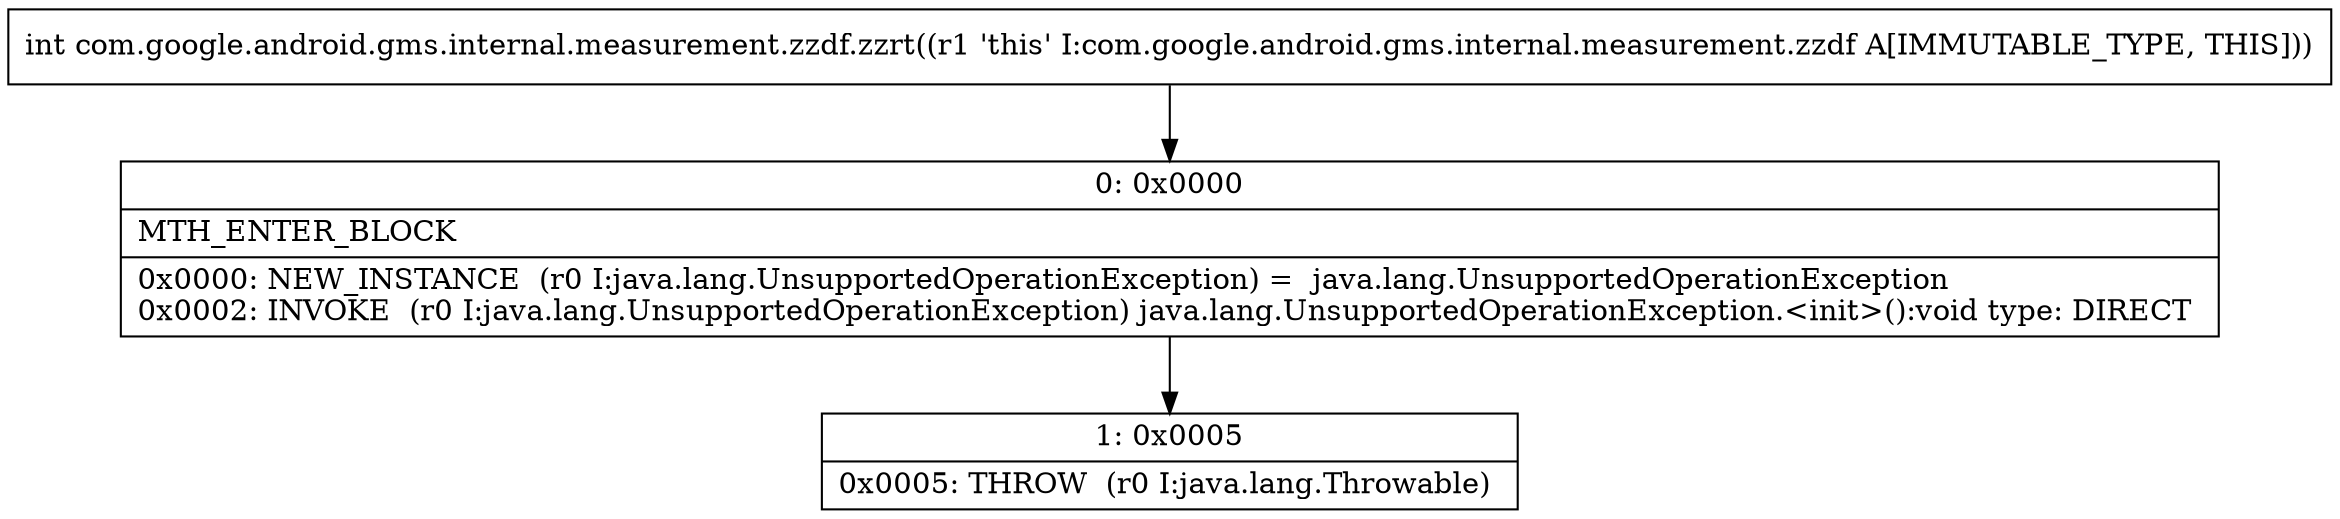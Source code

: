 digraph "CFG forcom.google.android.gms.internal.measurement.zzdf.zzrt()I" {
Node_0 [shape=record,label="{0\:\ 0x0000|MTH_ENTER_BLOCK\l|0x0000: NEW_INSTANCE  (r0 I:java.lang.UnsupportedOperationException) =  java.lang.UnsupportedOperationException \l0x0002: INVOKE  (r0 I:java.lang.UnsupportedOperationException) java.lang.UnsupportedOperationException.\<init\>():void type: DIRECT \l}"];
Node_1 [shape=record,label="{1\:\ 0x0005|0x0005: THROW  (r0 I:java.lang.Throwable) \l}"];
MethodNode[shape=record,label="{int com.google.android.gms.internal.measurement.zzdf.zzrt((r1 'this' I:com.google.android.gms.internal.measurement.zzdf A[IMMUTABLE_TYPE, THIS])) }"];
MethodNode -> Node_0;
Node_0 -> Node_1;
}

